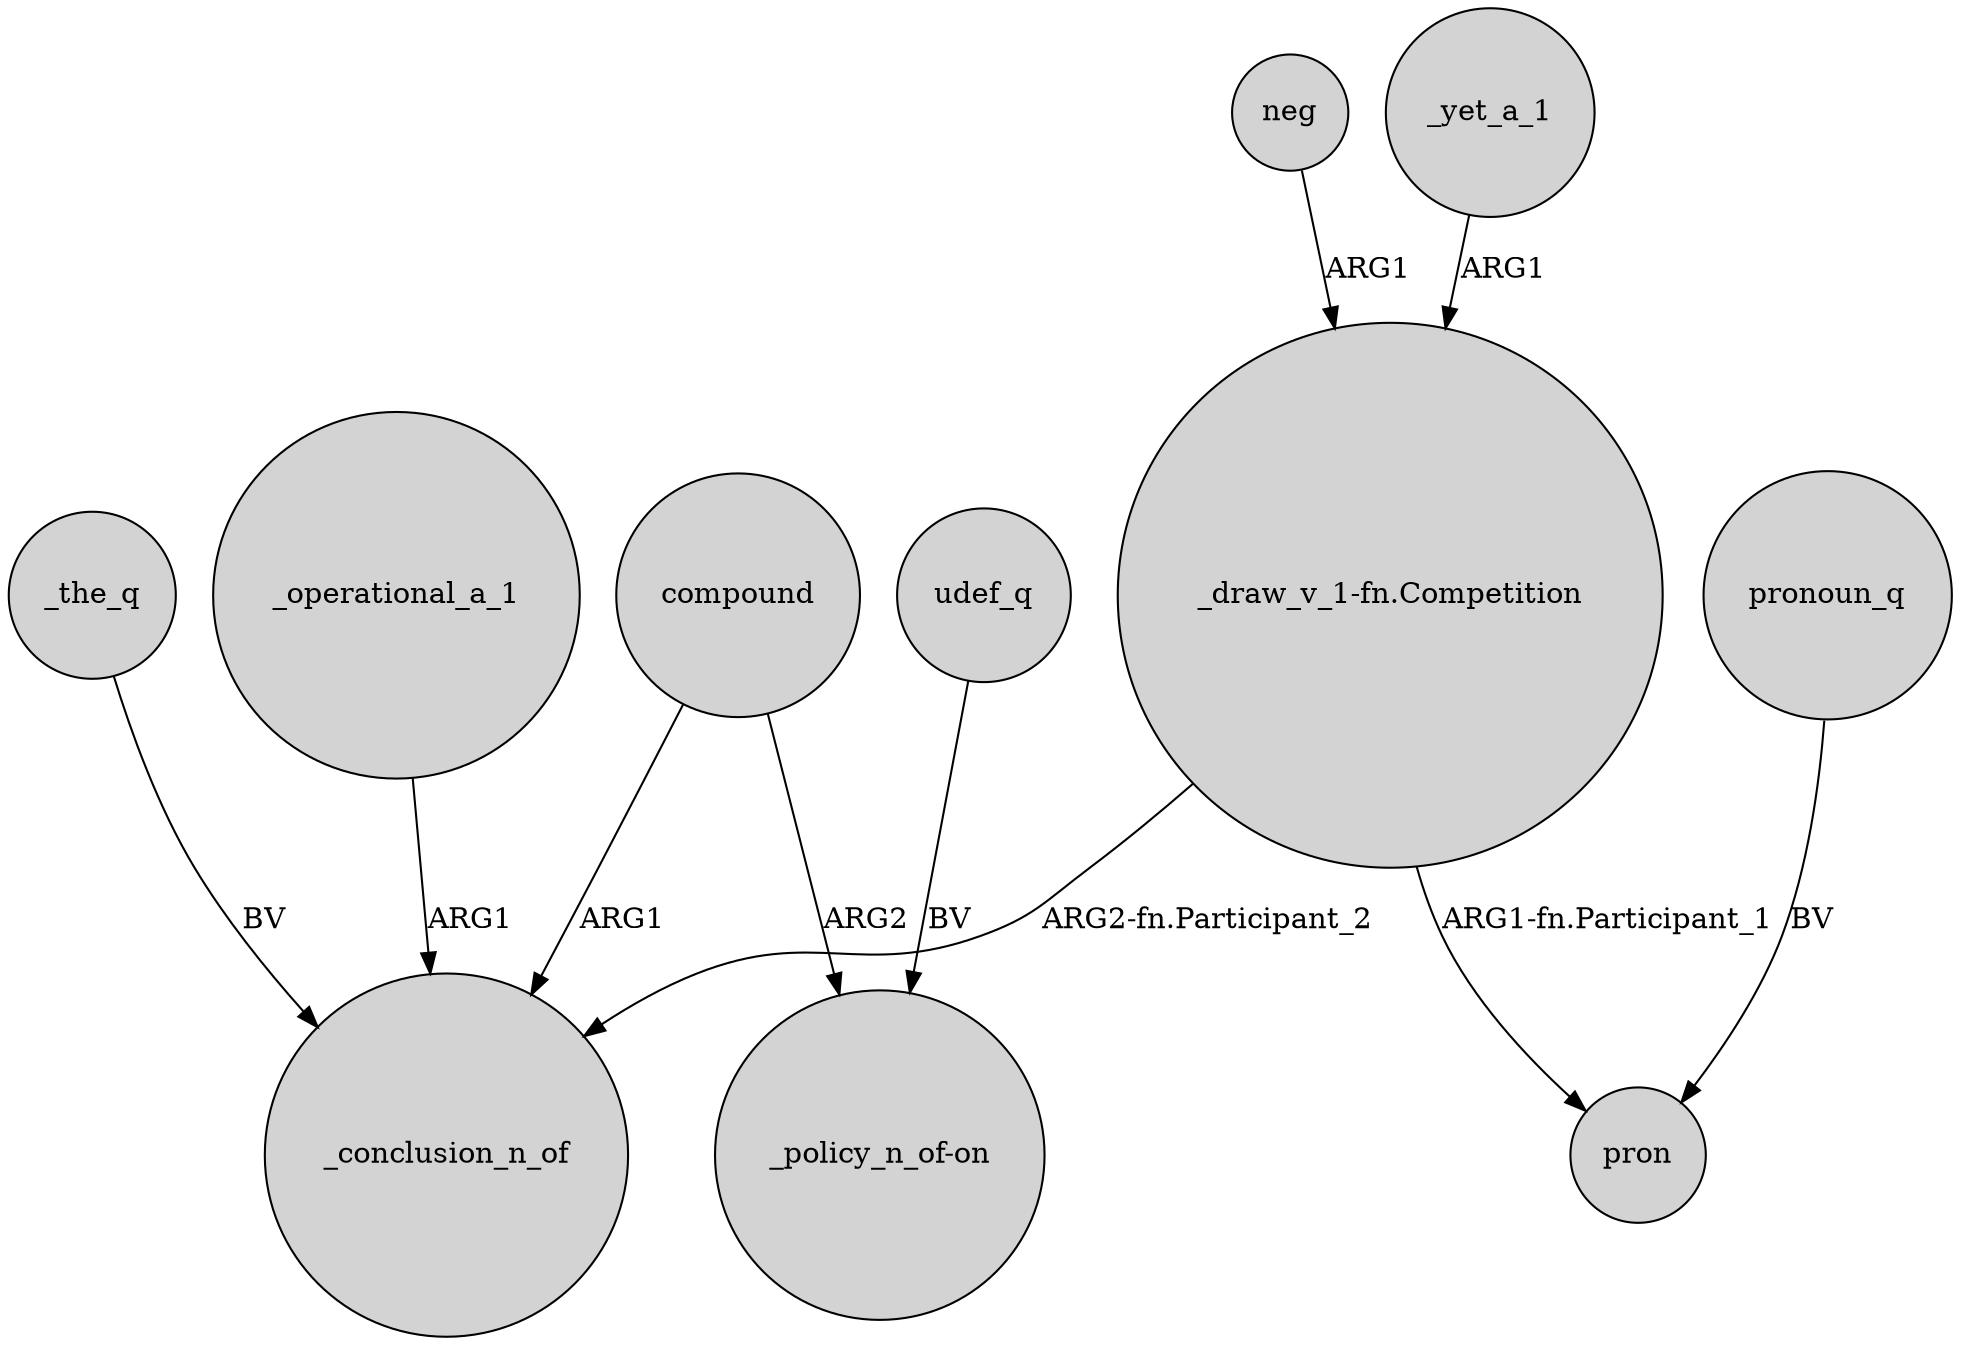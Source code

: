digraph {
	node [shape=circle style=filled]
	_operational_a_1 -> _conclusion_n_of [label=ARG1]
	compound -> "_policy_n_of-on" [label=ARG2]
	neg -> "_draw_v_1-fn.Competition" [label=ARG1]
	"_draw_v_1-fn.Competition" -> pron [label="ARG1-fn.Participant_1"]
	_the_q -> _conclusion_n_of [label=BV]
	_yet_a_1 -> "_draw_v_1-fn.Competition" [label=ARG1]
	"_draw_v_1-fn.Competition" -> _conclusion_n_of [label="ARG2-fn.Participant_2"]
	pronoun_q -> pron [label=BV]
	udef_q -> "_policy_n_of-on" [label=BV]
	compound -> _conclusion_n_of [label=ARG1]
}
